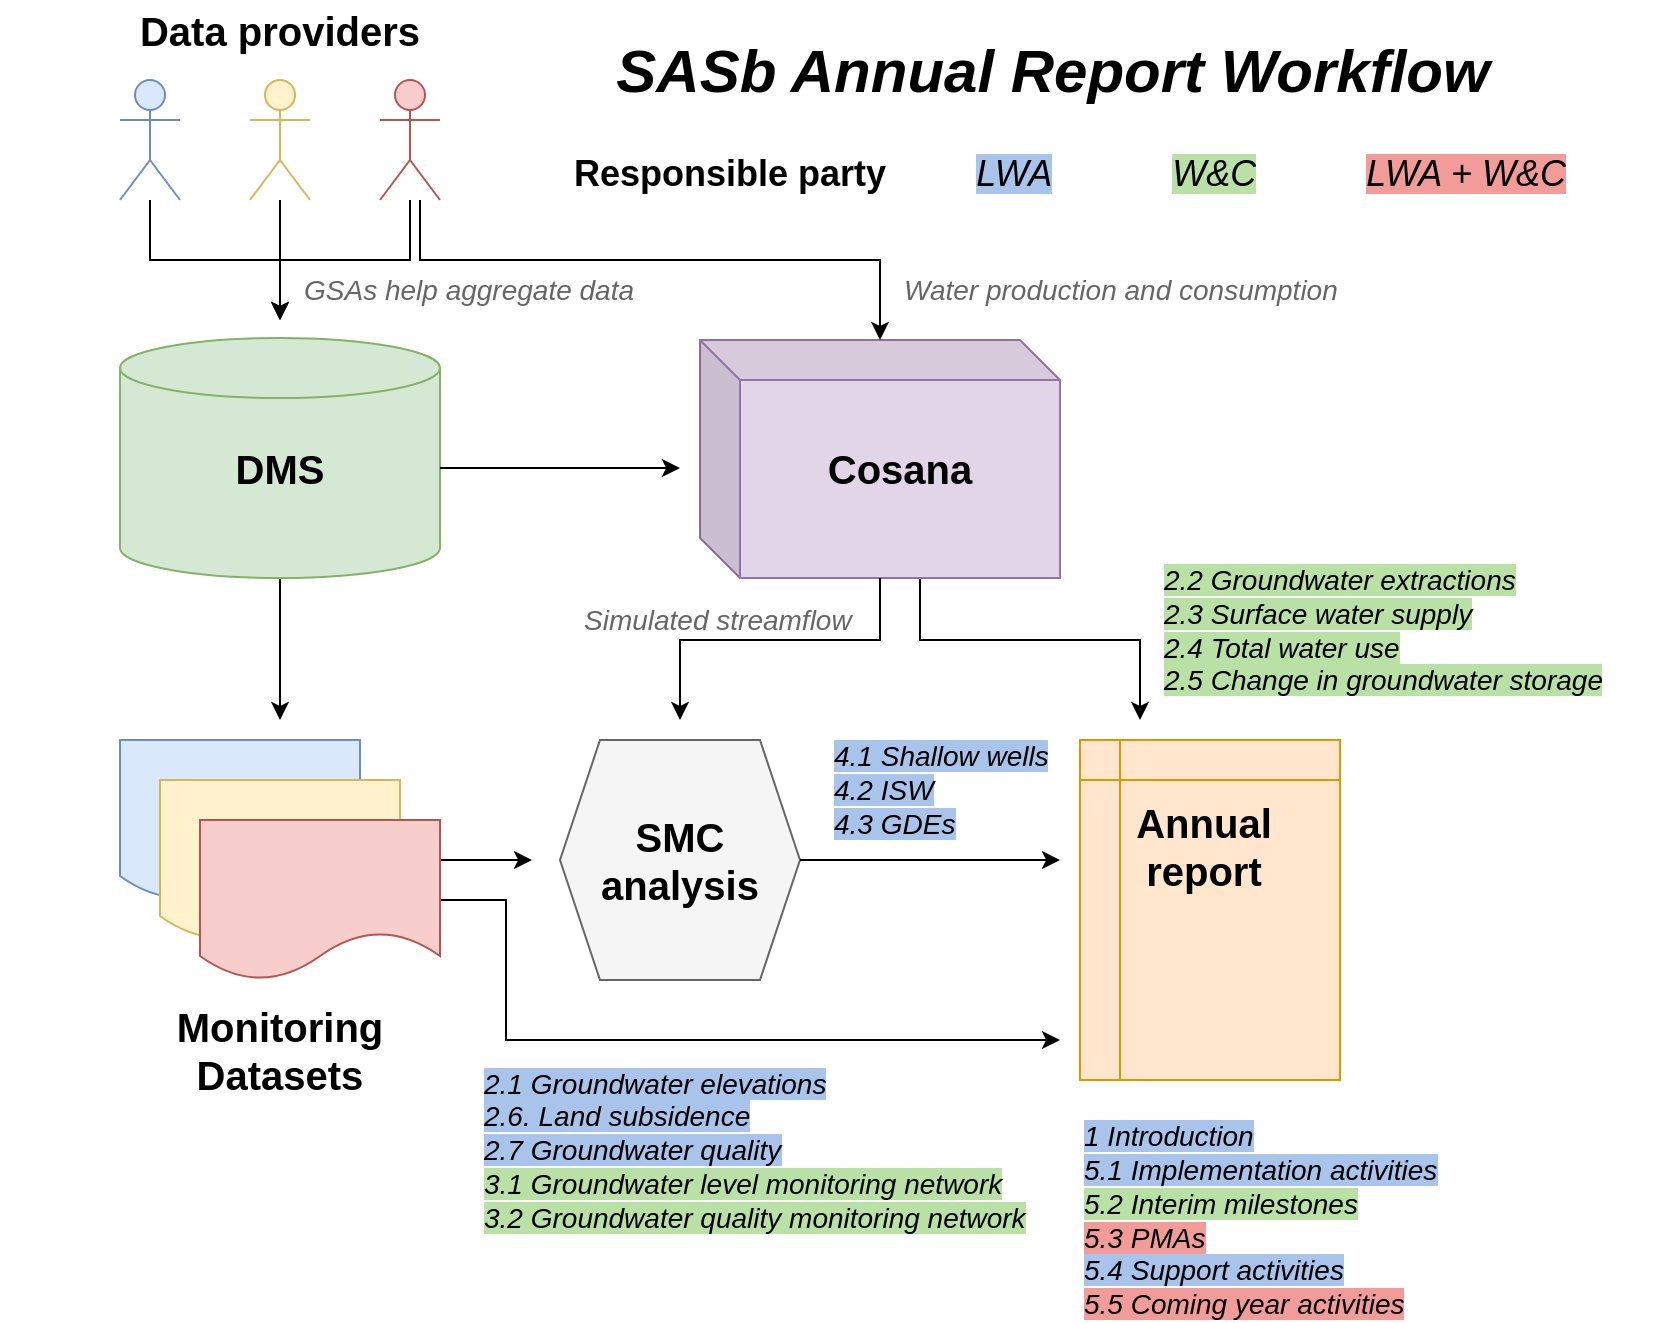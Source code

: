 <mxfile version="15.8.7" type="github">
  <diagram id="TS-0sg0qIK4w21vJPw6Y" name="Page-1">
    <mxGraphModel dx="1051" dy="771" grid="1" gridSize="10" guides="1" tooltips="1" connect="1" arrows="1" fold="1" page="1" pageScale="1" pageWidth="850" pageHeight="1100" math="0" shadow="0">
      <root>
        <mxCell id="0" />
        <mxCell id="1" parent="0" />
        <mxCell id="ibKIXqcFg7Qy6oh_62os-23" value="" style="edgeStyle=orthogonalEdgeStyle;rounded=0;orthogonalLoop=1;jettySize=auto;html=1;fontSize=20;" parent="1" source="ibKIXqcFg7Qy6oh_62os-1" edge="1">
          <mxGeometry relative="1" as="geometry">
            <mxPoint x="160" y="360" as="targetPoint" />
          </mxGeometry>
        </mxCell>
        <mxCell id="ibKIXqcFg7Qy6oh_62os-1" value="" style="shape=cylinder3;whiteSpace=wrap;html=1;boundedLbl=1;backgroundOutline=1;size=15;fillColor=#d5e8d4;strokeColor=#82b366;" parent="1" vertex="1">
          <mxGeometry x="80" y="169" width="160" height="120" as="geometry" />
        </mxCell>
        <mxCell id="ibKIXqcFg7Qy6oh_62os-16" value="" style="edgeStyle=orthogonalEdgeStyle;rounded=0;orthogonalLoop=1;jettySize=auto;html=1;fontSize=20;" parent="1" source="ibKIXqcFg7Qy6oh_62os-2" edge="1">
          <mxGeometry relative="1" as="geometry">
            <mxPoint x="160" y="160" as="targetPoint" />
            <Array as="points">
              <mxPoint x="95" y="130" />
              <mxPoint x="160" y="130" />
            </Array>
          </mxGeometry>
        </mxCell>
        <mxCell id="ibKIXqcFg7Qy6oh_62os-2" value="" style="shape=umlActor;verticalLabelPosition=bottom;verticalAlign=top;html=1;outlineConnect=0;fillColor=#dae8fc;strokeColor=#6c8ebf;" parent="1" vertex="1">
          <mxGeometry x="80" y="40" width="30" height="60" as="geometry" />
        </mxCell>
        <mxCell id="ibKIXqcFg7Qy6oh_62os-17" value="" style="edgeStyle=orthogonalEdgeStyle;rounded=0;orthogonalLoop=1;jettySize=auto;html=1;fontSize=20;" parent="1" source="ibKIXqcFg7Qy6oh_62os-3" edge="1">
          <mxGeometry relative="1" as="geometry">
            <mxPoint x="160" y="160" as="targetPoint" />
          </mxGeometry>
        </mxCell>
        <mxCell id="ibKIXqcFg7Qy6oh_62os-3" value="" style="shape=umlActor;verticalLabelPosition=bottom;verticalAlign=top;html=1;outlineConnect=0;fillColor=#fff2cc;strokeColor=#d6b656;" parent="1" vertex="1">
          <mxGeometry x="145" y="40" width="30" height="60" as="geometry" />
        </mxCell>
        <mxCell id="ibKIXqcFg7Qy6oh_62os-18" value="" style="edgeStyle=orthogonalEdgeStyle;rounded=0;orthogonalLoop=1;jettySize=auto;html=1;fontSize=20;" parent="1" source="ibKIXqcFg7Qy6oh_62os-4" edge="1">
          <mxGeometry relative="1" as="geometry">
            <mxPoint x="160" y="160" as="targetPoint" />
            <Array as="points">
              <mxPoint x="225" y="130" />
              <mxPoint x="160" y="130" />
            </Array>
          </mxGeometry>
        </mxCell>
        <mxCell id="ibKIXqcFg7Qy6oh_62os-4" value="" style="shape=umlActor;verticalLabelPosition=bottom;verticalAlign=top;html=1;outlineConnect=0;fillColor=#f8cecc;strokeColor=#b85450;" parent="1" vertex="1">
          <mxGeometry x="210" y="40" width="30" height="60" as="geometry" />
        </mxCell>
        <mxCell id="ibKIXqcFg7Qy6oh_62os-14" value="&lt;font size=&quot;1&quot;&gt;&lt;b style=&quot;font-size: 20px&quot;&gt;Data providers&lt;/b&gt;&lt;/font&gt;" style="text;html=1;strokeColor=none;fillColor=none;align=center;verticalAlign=middle;whiteSpace=wrap;rounded=0;" parent="1" vertex="1">
          <mxGeometry x="80" width="160" height="30" as="geometry" />
        </mxCell>
        <mxCell id="ibKIXqcFg7Qy6oh_62os-29" value="" style="edgeStyle=orthogonalEdgeStyle;rounded=0;orthogonalLoop=1;jettySize=auto;html=1;fontSize=20;" parent="1" source="ibKIXqcFg7Qy6oh_62os-15" edge="1">
          <mxGeometry relative="1" as="geometry">
            <mxPoint x="360" y="234" as="targetPoint" />
          </mxGeometry>
        </mxCell>
        <mxCell id="ibKIXqcFg7Qy6oh_62os-15" value="&lt;font size=&quot;1&quot;&gt;&lt;b style=&quot;font-size: 20px&quot;&gt;DMS&lt;/b&gt;&lt;/font&gt;" style="text;html=1;strokeColor=none;fillColor=none;align=center;verticalAlign=middle;whiteSpace=wrap;rounded=0;" parent="1" vertex="1">
          <mxGeometry x="80" y="219" width="160" height="30" as="geometry" />
        </mxCell>
        <mxCell id="ibKIXqcFg7Qy6oh_62os-19" value="" style="shape=document;whiteSpace=wrap;html=1;boundedLbl=1;fontSize=20;fillColor=#dae8fc;strokeColor=#6c8ebf;" parent="1" vertex="1">
          <mxGeometry x="80" y="370" width="120" height="80" as="geometry" />
        </mxCell>
        <mxCell id="ibKIXqcFg7Qy6oh_62os-21" value="" style="shape=document;whiteSpace=wrap;html=1;boundedLbl=1;fontSize=20;fillColor=#fff2cc;strokeColor=#d6b656;" parent="1" vertex="1">
          <mxGeometry x="100" y="390" width="120" height="80" as="geometry" />
        </mxCell>
        <mxCell id="ibKIXqcFg7Qy6oh_62os-35" value="" style="edgeStyle=orthogonalEdgeStyle;rounded=0;orthogonalLoop=1;jettySize=auto;html=1;fontSize=20;exitX=1;exitY=0.25;exitDx=0;exitDy=0;" parent="1" source="ibKIXqcFg7Qy6oh_62os-22" edge="1">
          <mxGeometry relative="1" as="geometry">
            <mxPoint x="246" y="430" as="sourcePoint" />
            <mxPoint x="286" y="430" as="targetPoint" />
            <Array as="points" />
          </mxGeometry>
        </mxCell>
        <mxCell id="ibKIXqcFg7Qy6oh_62os-45" value="" style="edgeStyle=orthogonalEdgeStyle;rounded=0;orthogonalLoop=1;jettySize=auto;html=1;fontSize=14;" parent="1" source="ibKIXqcFg7Qy6oh_62os-22" edge="1">
          <mxGeometry relative="1" as="geometry">
            <mxPoint x="550" y="520" as="targetPoint" />
            <Array as="points">
              <mxPoint x="273" y="450" />
              <mxPoint x="273" y="520" />
              <mxPoint x="360" y="520" />
            </Array>
          </mxGeometry>
        </mxCell>
        <mxCell id="ibKIXqcFg7Qy6oh_62os-22" value="" style="shape=document;whiteSpace=wrap;html=1;boundedLbl=1;fontSize=20;fillColor=#f8cecc;strokeColor=#b85450;" parent="1" vertex="1">
          <mxGeometry x="120" y="410" width="120" height="80" as="geometry" />
        </mxCell>
        <mxCell id="ibKIXqcFg7Qy6oh_62os-24" value="&lt;span style=&quot;font-size: 20px&quot;&gt;&lt;b&gt;Monitoring Datasets&lt;/b&gt;&lt;/span&gt;" style="text;html=1;strokeColor=none;fillColor=none;align=center;verticalAlign=middle;whiteSpace=wrap;rounded=0;" parent="1" vertex="1">
          <mxGeometry x="80" y="510" width="160" height="30" as="geometry" />
        </mxCell>
        <mxCell id="ibKIXqcFg7Qy6oh_62os-43" value="" style="edgeStyle=orthogonalEdgeStyle;rounded=0;orthogonalLoop=1;jettySize=auto;html=1;fontSize=20;" parent="1" source="ibKIXqcFg7Qy6oh_62os-26" edge="1">
          <mxGeometry relative="1" as="geometry">
            <mxPoint x="590" y="360" as="targetPoint" />
            <Array as="points">
              <mxPoint x="480" y="320" />
              <mxPoint x="590" y="320" />
            </Array>
          </mxGeometry>
        </mxCell>
        <mxCell id="ibKIXqcFg7Qy6oh_62os-26" value="" style="shape=cube;whiteSpace=wrap;html=1;boundedLbl=1;backgroundOutline=1;darkOpacity=0.05;darkOpacity2=0.1;fontSize=20;fillColor=#e1d5e7;strokeColor=#9673a6;" parent="1" vertex="1">
          <mxGeometry x="370" y="170" width="180" height="119" as="geometry" />
        </mxCell>
        <mxCell id="ibKIXqcFg7Qy6oh_62os-27" value="&lt;font size=&quot;1&quot;&gt;&lt;b style=&quot;font-size: 20px&quot;&gt;Cosana&lt;/b&gt;&lt;/font&gt;" style="text;html=1;strokeColor=none;fillColor=none;align=center;verticalAlign=middle;whiteSpace=wrap;rounded=0;" parent="1" vertex="1">
          <mxGeometry x="390" y="219" width="160" height="30" as="geometry" />
        </mxCell>
        <mxCell id="ibKIXqcFg7Qy6oh_62os-30" value="" style="shape=hexagon;perimeter=hexagonPerimeter2;whiteSpace=wrap;html=1;fixedSize=1;fontSize=20;fillColor=#f5f5f5;fontColor=#333333;strokeColor=#666666;" parent="1" vertex="1">
          <mxGeometry x="300" y="370" width="120" height="120" as="geometry" />
        </mxCell>
        <mxCell id="ibKIXqcFg7Qy6oh_62os-41" value="" style="edgeStyle=orthogonalEdgeStyle;rounded=0;orthogonalLoop=1;jettySize=auto;html=1;fontSize=20;" parent="1" edge="1">
          <mxGeometry relative="1" as="geometry">
            <mxPoint x="420" y="430" as="sourcePoint" />
            <mxPoint x="550" y="430" as="targetPoint" />
          </mxGeometry>
        </mxCell>
        <mxCell id="ibKIXqcFg7Qy6oh_62os-31" value="&lt;font size=&quot;1&quot;&gt;&lt;b style=&quot;font-size: 20px&quot;&gt;SMC analysis&lt;/b&gt;&lt;/font&gt;" style="text;html=1;strokeColor=none;fillColor=none;align=center;verticalAlign=middle;whiteSpace=wrap;rounded=0;" parent="1" vertex="1">
          <mxGeometry x="305" y="415" width="110" height="30" as="geometry" />
        </mxCell>
        <mxCell id="ibKIXqcFg7Qy6oh_62os-37" value="" style="shape=internalStorage;whiteSpace=wrap;html=1;backgroundOutline=1;fontSize=20;fillColor=#ffe6cc;strokeColor=#d79b00;" parent="1" vertex="1">
          <mxGeometry x="560" y="370" width="130" height="170" as="geometry" />
        </mxCell>
        <mxCell id="ibKIXqcFg7Qy6oh_62os-38" value="&lt;font size=&quot;1&quot;&gt;&lt;b style=&quot;font-size: 20px&quot;&gt;Annual report&lt;/b&gt;&lt;/font&gt;" style="text;html=1;strokeColor=none;fillColor=none;align=center;verticalAlign=middle;whiteSpace=wrap;rounded=0;" parent="1" vertex="1">
          <mxGeometry x="567" y="408" width="110" height="30" as="geometry" />
        </mxCell>
        <mxCell id="ibKIXqcFg7Qy6oh_62os-44" value="&lt;font style=&quot;font-size: 14px&quot;&gt;&lt;i&gt;&lt;span style=&quot;background-color: rgb(185 , 224 , 165)&quot;&gt;2.2 Groundwater extractions&lt;br&gt;2.3 Surface water supply&lt;br&gt;2.4 Total water use&lt;br&gt;2.5 Change in groundwater storage&lt;/span&gt;&lt;br&gt;&lt;/i&gt;&lt;/font&gt;" style="text;html=1;strokeColor=none;fillColor=none;align=left;verticalAlign=middle;whiteSpace=wrap;rounded=0;" parent="1" vertex="1">
          <mxGeometry x="600" y="300" width="250" height="30" as="geometry" />
        </mxCell>
        <mxCell id="ibKIXqcFg7Qy6oh_62os-46" value="&lt;i&gt;&lt;span style=&quot;background-color: rgb(169 , 196 , 235)&quot;&gt;2.1 Groundwater elevations&lt;br&gt;2.6. Land subsidence&lt;br&gt;2.7 Groundwater quality&lt;/span&gt;&lt;br&gt;&lt;/i&gt;&lt;i&gt;&lt;span style=&quot;background-color: rgb(185 , 224 , 165)&quot;&gt;3.1 Groundwater level monitoring network&lt;br&gt;3.2 Groundwater quality monitoring network&lt;/span&gt;&lt;/i&gt;&lt;i&gt;&lt;br&gt;&lt;/i&gt;" style="text;html=1;strokeColor=none;fillColor=none;align=left;verticalAlign=middle;whiteSpace=wrap;rounded=0;fontSize=14;" parent="1" vertex="1">
          <mxGeometry x="260" y="560" width="280" height="30" as="geometry" />
        </mxCell>
        <mxCell id="ibKIXqcFg7Qy6oh_62os-47" value="&lt;i&gt;&lt;br&gt;&lt;/i&gt;" style="text;html=1;strokeColor=none;fillColor=none;align=left;verticalAlign=middle;whiteSpace=wrap;rounded=0;fontSize=14;" parent="1" vertex="1">
          <mxGeometry x="20" y="560" width="240" height="30" as="geometry" />
        </mxCell>
        <mxCell id="ibKIXqcFg7Qy6oh_62os-48" value="&lt;i&gt;&lt;span style=&quot;background-color: rgb(169 , 196 , 235)&quot;&gt;4.1 Shallow wells&lt;br&gt;4.2 ISW&lt;br&gt;4.3 GDEs&lt;/span&gt;&lt;br&gt;&lt;/i&gt;" style="text;html=1;strokeColor=none;fillColor=none;align=left;verticalAlign=middle;whiteSpace=wrap;rounded=0;fontSize=14;" parent="1" vertex="1">
          <mxGeometry x="435" y="380" width="115" height="30" as="geometry" />
        </mxCell>
        <mxCell id="ibKIXqcFg7Qy6oh_62os-50" value="&lt;i&gt;&lt;span style=&quot;background-color: rgb(169 , 196 , 235)&quot;&gt;1 Introduction&lt;/span&gt;&lt;br&gt;&lt;span style=&quot;background-color: rgb(169 , 196 , 235)&quot;&gt;5.1 Implementation activities&lt;/span&gt;&lt;br&gt;&lt;span style=&quot;background-color: rgb(185 , 224 , 165)&quot;&gt;5.2 Interim milestones&lt;/span&gt;&lt;br&gt;&lt;span style=&quot;background-color: rgb(241 , 156 , 153)&quot;&gt;5.3 PMAs&lt;br&gt;&lt;/span&gt;&lt;span style=&quot;background-color: rgb(169 , 196 , 235)&quot;&gt;5.4 Support activities&lt;/span&gt;&lt;br&gt;&lt;span style=&quot;background-color: rgb(241 , 156 , 153)&quot;&gt;5.5 Coming year activities&lt;/span&gt;&lt;br&gt;&lt;/i&gt;" style="text;html=1;strokeColor=none;fillColor=none;align=left;verticalAlign=middle;whiteSpace=wrap;rounded=0;fontSize=14;" parent="1" vertex="1">
          <mxGeometry x="560" y="560" width="185" height="100" as="geometry" />
        </mxCell>
        <mxCell id="ibKIXqcFg7Qy6oh_62os-51" value="&lt;span style=&quot;color: rgb(0 , 0 , 0) ; font-family: &amp;#34;helvetica&amp;#34; ; font-size: 18px ; letter-spacing: normal ; text-align: left ; text-indent: 0px ; text-transform: none ; word-spacing: 0px&quot;&gt;&lt;span style=&quot;background-color: rgb(255 , 255 , 255)&quot;&gt;&lt;b&gt;Responsible party&amp;nbsp; &amp;nbsp; &amp;nbsp; &amp;nbsp; &amp;nbsp;&lt;/b&gt;&lt;/span&gt;&lt;i style=&quot;font-weight: 400 ; background-color: rgb(169 , 196 , 235)&quot;&gt;LWA&lt;/i&gt;&lt;i style=&quot;font-weight: 400 ; background-color: rgb(255 , 255 , 255)&quot;&gt;&amp;nbsp; &amp;nbsp; &amp;nbsp; &amp;nbsp; &amp;nbsp; &amp;nbsp;&amp;nbsp;&lt;/i&gt;&lt;span style=&quot;font-weight: 400 ; font-style: italic ; background-color: rgb(185 , 224 , 165)&quot;&gt;W&amp;amp;C&lt;/span&gt;&lt;span style=&quot;font-weight: 400 ; font-style: italic ; background-color: rgb(255 , 255 , 255)&quot;&gt;&amp;nbsp; &amp;nbsp; &amp;nbsp; &amp;nbsp; &amp;nbsp; &amp;nbsp;&lt;/span&gt;&lt;span style=&quot;font-weight: 400 ; font-style: italic ; background-color: rgb(241 , 156 , 153)&quot;&gt;LWA + W&amp;amp;C&lt;/span&gt;&lt;br&gt;&lt;/span&gt;" style="text;whiteSpace=wrap;html=1;fontSize=14;fontColor=#00CC00;" parent="1" vertex="1">
          <mxGeometry x="305" y="70" width="510" height="100" as="geometry" />
        </mxCell>
        <mxCell id="ibKIXqcFg7Qy6oh_62os-53" value="&lt;font size=&quot;1&quot;&gt;&lt;span style=&quot;font-size: 30px&quot;&gt;SASb Annual Report Workflow&lt;/span&gt;&lt;/font&gt;" style="text;html=1;strokeColor=none;fillColor=none;align=center;verticalAlign=middle;whiteSpace=wrap;rounded=0;fontStyle=3" parent="1" vertex="1">
          <mxGeometry x="290" y="20" width="512.5" height="30" as="geometry" />
        </mxCell>
        <mxCell id="BRkCkSnl1eJoRGljSLWB-1" value="" style="edgeStyle=orthogonalEdgeStyle;rounded=0;orthogonalLoop=1;jettySize=auto;html=1;fontSize=20;" parent="1" edge="1">
          <mxGeometry relative="1" as="geometry">
            <mxPoint x="360" y="360" as="targetPoint" />
            <Array as="points">
              <mxPoint x="460" y="289" />
              <mxPoint x="460" y="320" />
              <mxPoint x="360" y="320" />
            </Array>
            <mxPoint x="460" y="289" as="sourcePoint" />
          </mxGeometry>
        </mxCell>
        <mxCell id="BRkCkSnl1eJoRGljSLWB-2" value="&lt;i&gt;&lt;span style=&quot;background-color: rgb(255 , 255 , 255)&quot;&gt;&lt;font color=&quot;#666666&quot;&gt;Simulated streamflow&lt;/font&gt;&lt;/span&gt;&lt;br&gt;&lt;/i&gt;" style="text;html=1;strokeColor=none;fillColor=none;align=left;verticalAlign=middle;whiteSpace=wrap;rounded=0;fontSize=14;" parent="1" vertex="1">
          <mxGeometry x="310" y="295" width="143" height="30" as="geometry" />
        </mxCell>
        <mxCell id="9SPBP-YQKdww2OBTwLw4-1" value="" style="edgeStyle=orthogonalEdgeStyle;rounded=0;orthogonalLoop=1;jettySize=auto;html=1;fontSize=20;" edge="1" parent="1">
          <mxGeometry relative="1" as="geometry">
            <mxPoint x="460" y="170" as="targetPoint" />
            <Array as="points">
              <mxPoint x="230" y="130" />
              <mxPoint x="460" y="130" />
            </Array>
            <mxPoint x="230" y="100" as="sourcePoint" />
          </mxGeometry>
        </mxCell>
        <mxCell id="9SPBP-YQKdww2OBTwLw4-2" value="&lt;i&gt;&lt;span style=&quot;background-color: rgb(255 , 255 , 255)&quot;&gt;&lt;font color=&quot;#666666&quot;&gt;Water production and consumption&lt;/font&gt;&lt;/span&gt;&lt;br&gt;&lt;/i&gt;" style="text;html=1;strokeColor=none;fillColor=none;align=left;verticalAlign=middle;whiteSpace=wrap;rounded=0;fontSize=14;" vertex="1" parent="1">
          <mxGeometry x="470" y="130" width="230" height="30" as="geometry" />
        </mxCell>
        <mxCell id="9SPBP-YQKdww2OBTwLw4-3" value="&lt;i&gt;&lt;span style=&quot;background-color: rgb(255 , 255 , 255)&quot;&gt;&lt;font color=&quot;#666666&quot;&gt;GSAs help aggregate data&lt;/font&gt;&lt;/span&gt;&lt;br&gt;&lt;/i&gt;" style="text;html=1;strokeColor=none;fillColor=none;align=left;verticalAlign=middle;whiteSpace=wrap;rounded=0;fontSize=14;" vertex="1" parent="1">
          <mxGeometry x="170" y="130" width="210" height="30" as="geometry" />
        </mxCell>
      </root>
    </mxGraphModel>
  </diagram>
</mxfile>
